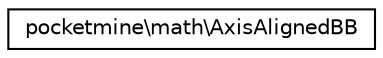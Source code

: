 digraph "Graphical Class Hierarchy"
{
 // INTERACTIVE_SVG=YES
 // LATEX_PDF_SIZE
  edge [fontname="Helvetica",fontsize="10",labelfontname="Helvetica",labelfontsize="10"];
  node [fontname="Helvetica",fontsize="10",shape=record];
  rankdir="LR";
  Node0 [label="pocketmine\\math\\AxisAlignedBB",height=0.2,width=0.4,color="black", fillcolor="white", style="filled",URL="$dd/d16/classpocketmine_1_1math_1_1_axis_aligned_b_b.html",tooltip=" "];
}
